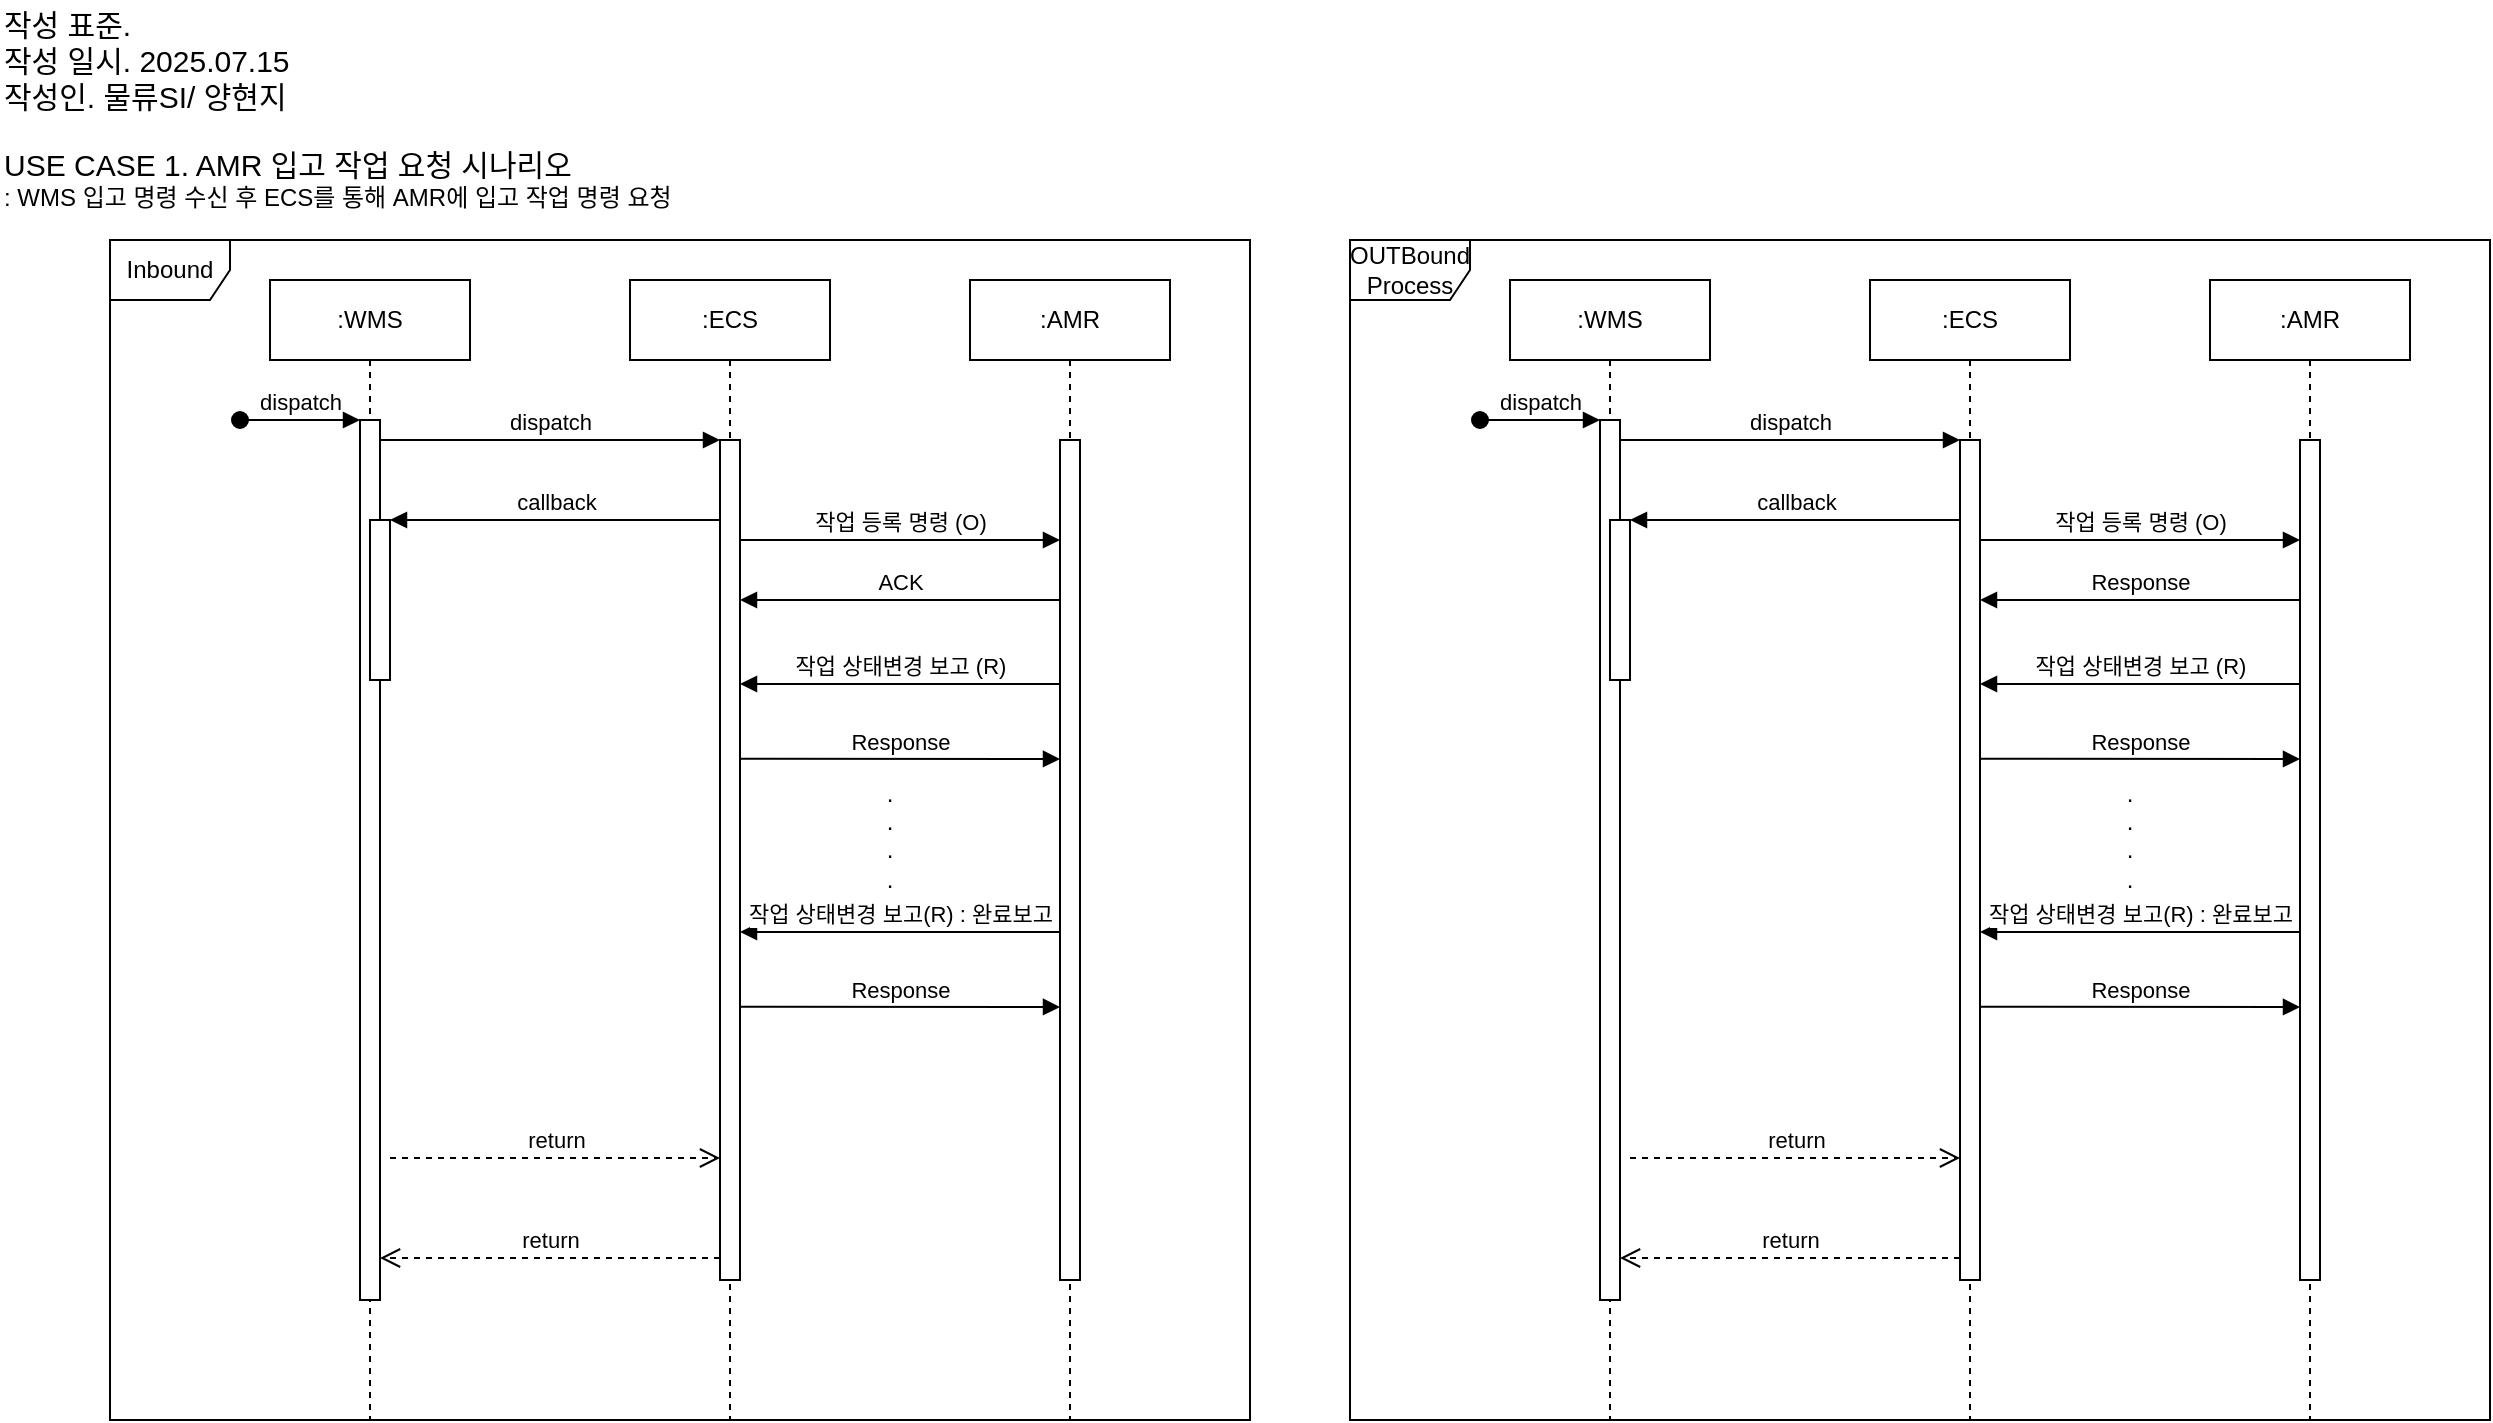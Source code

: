 <mxfile version="28.0.4">
  <diagram name="Page-1" id="2YBvvXClWsGukQMizWep">
    <mxGraphModel dx="1078" dy="618" grid="1" gridSize="10" guides="1" tooltips="1" connect="1" arrows="1" fold="1" page="1" pageScale="1" pageWidth="850" pageHeight="1100" math="0" shadow="0">
      <root>
        <mxCell id="0" />
        <mxCell id="1" parent="0" />
        <mxCell id="aM9ryv3xv72pqoxQDRHE-1" value=":WMS" style="shape=umlLifeline;perimeter=lifelinePerimeter;whiteSpace=wrap;html=1;container=0;dropTarget=0;collapsible=0;recursiveResize=0;outlineConnect=0;portConstraint=eastwest;newEdgeStyle={&quot;edgeStyle&quot;:&quot;elbowEdgeStyle&quot;,&quot;elbow&quot;:&quot;vertical&quot;,&quot;curved&quot;:0,&quot;rounded&quot;:0};" parent="1" vertex="1">
          <mxGeometry x="140" y="140" width="100" height="570" as="geometry" />
        </mxCell>
        <mxCell id="aM9ryv3xv72pqoxQDRHE-2" value="" style="html=1;points=[];perimeter=orthogonalPerimeter;outlineConnect=0;targetShapes=umlLifeline;portConstraint=eastwest;newEdgeStyle={&quot;edgeStyle&quot;:&quot;elbowEdgeStyle&quot;,&quot;elbow&quot;:&quot;vertical&quot;,&quot;curved&quot;:0,&quot;rounded&quot;:0};" parent="aM9ryv3xv72pqoxQDRHE-1" vertex="1">
          <mxGeometry x="45" y="70" width="10" height="440" as="geometry" />
        </mxCell>
        <mxCell id="aM9ryv3xv72pqoxQDRHE-3" value="dispatch" style="html=1;verticalAlign=bottom;startArrow=oval;endArrow=block;startSize=8;edgeStyle=elbowEdgeStyle;elbow=vertical;curved=0;rounded=0;" parent="aM9ryv3xv72pqoxQDRHE-1" target="aM9ryv3xv72pqoxQDRHE-2" edge="1">
          <mxGeometry relative="1" as="geometry">
            <mxPoint x="-15" y="70" as="sourcePoint" />
          </mxGeometry>
        </mxCell>
        <mxCell id="aM9ryv3xv72pqoxQDRHE-4" value="" style="html=1;points=[];perimeter=orthogonalPerimeter;outlineConnect=0;targetShapes=umlLifeline;portConstraint=eastwest;newEdgeStyle={&quot;edgeStyle&quot;:&quot;elbowEdgeStyle&quot;,&quot;elbow&quot;:&quot;vertical&quot;,&quot;curved&quot;:0,&quot;rounded&quot;:0};" parent="aM9ryv3xv72pqoxQDRHE-1" vertex="1">
          <mxGeometry x="50" y="120" width="10" height="80" as="geometry" />
        </mxCell>
        <mxCell id="aM9ryv3xv72pqoxQDRHE-5" value=":ECS" style="shape=umlLifeline;perimeter=lifelinePerimeter;whiteSpace=wrap;html=1;container=0;dropTarget=0;collapsible=0;recursiveResize=0;outlineConnect=0;portConstraint=eastwest;newEdgeStyle={&quot;edgeStyle&quot;:&quot;elbowEdgeStyle&quot;,&quot;elbow&quot;:&quot;vertical&quot;,&quot;curved&quot;:0,&quot;rounded&quot;:0};" parent="1" vertex="1">
          <mxGeometry x="320" y="140" width="100" height="570" as="geometry" />
        </mxCell>
        <mxCell id="aM9ryv3xv72pqoxQDRHE-6" value="" style="html=1;points=[];perimeter=orthogonalPerimeter;outlineConnect=0;targetShapes=umlLifeline;portConstraint=eastwest;newEdgeStyle={&quot;edgeStyle&quot;:&quot;elbowEdgeStyle&quot;,&quot;elbow&quot;:&quot;vertical&quot;,&quot;curved&quot;:0,&quot;rounded&quot;:0};" parent="aM9ryv3xv72pqoxQDRHE-5" vertex="1">
          <mxGeometry x="45" y="80" width="10" height="420" as="geometry" />
        </mxCell>
        <mxCell id="aM9ryv3xv72pqoxQDRHE-7" value="dispatch" style="html=1;verticalAlign=bottom;endArrow=block;edgeStyle=elbowEdgeStyle;elbow=vertical;curved=0;rounded=0;" parent="1" source="aM9ryv3xv72pqoxQDRHE-2" target="aM9ryv3xv72pqoxQDRHE-6" edge="1">
          <mxGeometry relative="1" as="geometry">
            <mxPoint x="295" y="230" as="sourcePoint" />
            <Array as="points">
              <mxPoint x="280" y="220" />
            </Array>
          </mxGeometry>
        </mxCell>
        <mxCell id="aM9ryv3xv72pqoxQDRHE-8" value="return" style="html=1;verticalAlign=bottom;endArrow=open;dashed=1;endSize=8;edgeStyle=elbowEdgeStyle;elbow=vertical;curved=0;rounded=0;" parent="1" edge="1">
          <mxGeometry relative="1" as="geometry">
            <mxPoint x="195" y="629" as="targetPoint" />
            <Array as="points">
              <mxPoint x="290" y="629" />
            </Array>
            <mxPoint x="365" y="629" as="sourcePoint" />
          </mxGeometry>
        </mxCell>
        <mxCell id="aM9ryv3xv72pqoxQDRHE-9" value="callback" style="html=1;verticalAlign=bottom;endArrow=block;edgeStyle=elbowEdgeStyle;elbow=vertical;curved=0;rounded=0;" parent="1" source="aM9ryv3xv72pqoxQDRHE-6" target="aM9ryv3xv72pqoxQDRHE-4" edge="1">
          <mxGeometry relative="1" as="geometry">
            <mxPoint x="275" y="260" as="sourcePoint" />
            <Array as="points">
              <mxPoint x="290" y="260" />
            </Array>
          </mxGeometry>
        </mxCell>
        <mxCell id="aM9ryv3xv72pqoxQDRHE-10" value="return" style="html=1;verticalAlign=bottom;endArrow=open;dashed=1;endSize=8;edgeStyle=elbowEdgeStyle;elbow=vertical;curved=0;rounded=0;" parent="1" edge="1">
          <mxGeometry relative="1" as="geometry">
            <mxPoint x="365" y="579" as="targetPoint" />
            <Array as="points">
              <mxPoint x="280" y="579" />
            </Array>
            <mxPoint x="200" y="579" as="sourcePoint" />
          </mxGeometry>
        </mxCell>
        <mxCell id="IH7ZDO6dK_49iUQYEOAa-1" value=":AMR" style="shape=umlLifeline;perimeter=lifelinePerimeter;whiteSpace=wrap;html=1;container=0;dropTarget=0;collapsible=0;recursiveResize=0;outlineConnect=0;portConstraint=eastwest;newEdgeStyle={&quot;edgeStyle&quot;:&quot;elbowEdgeStyle&quot;,&quot;elbow&quot;:&quot;vertical&quot;,&quot;curved&quot;:0,&quot;rounded&quot;:0};" parent="1" vertex="1">
          <mxGeometry x="490" y="140" width="100" height="570" as="geometry" />
        </mxCell>
        <mxCell id="IH7ZDO6dK_49iUQYEOAa-2" value="" style="html=1;points=[];perimeter=orthogonalPerimeter;outlineConnect=0;targetShapes=umlLifeline;portConstraint=eastwest;newEdgeStyle={&quot;edgeStyle&quot;:&quot;elbowEdgeStyle&quot;,&quot;elbow&quot;:&quot;vertical&quot;,&quot;curved&quot;:0,&quot;rounded&quot;:0};" parent="IH7ZDO6dK_49iUQYEOAa-1" vertex="1">
          <mxGeometry x="45" y="80" width="10" height="420" as="geometry" />
        </mxCell>
        <mxCell id="IH7ZDO6dK_49iUQYEOAa-10" value="&lt;font style=&quot;font-size: 15px;&quot;&gt;USE CASE 1. AMR 입고 작업 요청 시나리오&lt;/font&gt;&lt;div&gt;: WMS 입고 명령 수신 후 ECS를 통해 AMR에 입고 작업 명령 요청&lt;/div&gt;" style="text;html=1;align=left;verticalAlign=middle;whiteSpace=wrap;rounded=0;" parent="1" vertex="1">
          <mxGeometry x="5" y="60" width="420" height="60" as="geometry" />
        </mxCell>
        <mxCell id="IH7ZDO6dK_49iUQYEOAa-11" value="&lt;span style=&quot;font-size: 15px;&quot;&gt;작성 표준.&amp;nbsp;&lt;/span&gt;&lt;div&gt;&lt;span style=&quot;font-size: 15px;&quot;&gt;작성 일시. 2025.07.15&lt;/span&gt;&lt;/div&gt;&lt;div&gt;&lt;span style=&quot;font-size: 15px;&quot;&gt;작성인. 물류SI/ 양현지&lt;/span&gt;&lt;/div&gt;" style="text;html=1;align=left;verticalAlign=middle;whiteSpace=wrap;rounded=0;" parent="1" vertex="1">
          <mxGeometry x="5" width="420" height="60" as="geometry" />
        </mxCell>
        <mxCell id="IH7ZDO6dK_49iUQYEOAa-13" value="Inbound" style="shape=umlFrame;whiteSpace=wrap;html=1;pointerEvents=0;" parent="1" vertex="1">
          <mxGeometry x="60" y="120" width="570" height="590" as="geometry" />
        </mxCell>
        <mxCell id="IH7ZDO6dK_49iUQYEOAa-14" value="작업 등록 명령 (O)" style="html=1;verticalAlign=bottom;endArrow=block;edgeStyle=elbowEdgeStyle;elbow=vertical;curved=0;rounded=0;" parent="1" source="aM9ryv3xv72pqoxQDRHE-6" target="IH7ZDO6dK_49iUQYEOAa-2" edge="1">
          <mxGeometry relative="1" as="geometry">
            <mxPoint x="370" y="270" as="sourcePoint" />
            <Array as="points">
              <mxPoint x="455" y="270" />
            </Array>
            <mxPoint x="500" y="270" as="targetPoint" />
          </mxGeometry>
        </mxCell>
        <mxCell id="IH7ZDO6dK_49iUQYEOAa-15" value="ACK" style="html=1;verticalAlign=bottom;endArrow=block;edgeStyle=elbowEdgeStyle;elbow=vertical;curved=0;rounded=0;" parent="1" source="IH7ZDO6dK_49iUQYEOAa-2" target="aM9ryv3xv72pqoxQDRHE-6" edge="1">
          <mxGeometry relative="1" as="geometry">
            <mxPoint x="500" y="260" as="sourcePoint" />
            <Array as="points">
              <mxPoint x="530" y="300" />
            </Array>
            <mxPoint x="660" y="260" as="targetPoint" />
          </mxGeometry>
        </mxCell>
        <mxCell id="IH7ZDO6dK_49iUQYEOAa-17" value="작업 상태변경 보고 (R)" style="html=1;verticalAlign=bottom;endArrow=block;edgeStyle=elbowEdgeStyle;elbow=vertical;curved=0;rounded=0;" parent="1" edge="1">
          <mxGeometry relative="1" as="geometry">
            <mxPoint x="535" y="342" as="sourcePoint" />
            <Array as="points">
              <mxPoint x="530" y="342" />
            </Array>
            <mxPoint x="375" y="342" as="targetPoint" />
          </mxGeometry>
        </mxCell>
        <mxCell id="IH7ZDO6dK_49iUQYEOAa-18" value="Response" style="html=1;verticalAlign=bottom;endArrow=block;edgeStyle=elbowEdgeStyle;elbow=vertical;curved=0;rounded=0;" parent="1" target="IH7ZDO6dK_49iUQYEOAa-2" edge="1">
          <mxGeometry relative="1" as="geometry">
            <mxPoint x="375" y="379.41" as="sourcePoint" />
            <Array as="points" />
            <mxPoint x="720" y="379.41" as="targetPoint" />
          </mxGeometry>
        </mxCell>
        <mxCell id="IH7ZDO6dK_49iUQYEOAa-19" value=".&lt;div&gt;.&lt;/div&gt;&lt;div&gt;.&lt;/div&gt;&lt;div&gt;.&lt;/div&gt;&lt;div&gt;&lt;br&gt;&lt;/div&gt;" style="text;html=1;align=center;verticalAlign=middle;whiteSpace=wrap;rounded=0;" parent="1" vertex="1">
          <mxGeometry x="420" y="410" width="60" height="30" as="geometry" />
        </mxCell>
        <mxCell id="IH7ZDO6dK_49iUQYEOAa-20" value="작업 상태변경 보고(R) : 완료보고" style="html=1;verticalAlign=bottom;endArrow=block;edgeStyle=elbowEdgeStyle;elbow=vertical;curved=0;rounded=0;" parent="1" edge="1">
          <mxGeometry relative="1" as="geometry">
            <mxPoint x="535" y="466" as="sourcePoint" />
            <Array as="points">
              <mxPoint x="530" y="466" />
            </Array>
            <mxPoint x="375" y="466" as="targetPoint" />
          </mxGeometry>
        </mxCell>
        <mxCell id="IH7ZDO6dK_49iUQYEOAa-21" value="Response" style="html=1;verticalAlign=bottom;endArrow=block;edgeStyle=elbowEdgeStyle;elbow=vertical;curved=0;rounded=0;" parent="1" edge="1">
          <mxGeometry relative="1" as="geometry">
            <mxPoint x="375" y="503.41" as="sourcePoint" />
            <Array as="points" />
            <mxPoint x="535" y="504" as="targetPoint" />
          </mxGeometry>
        </mxCell>
        <mxCell id="tQVGiBFU_Dlv3NuEr5qG-1" value="OUTBound Process" style="shape=umlFrame;whiteSpace=wrap;html=1;pointerEvents=0;" parent="1" vertex="1">
          <mxGeometry x="680" y="120" width="570" height="590" as="geometry" />
        </mxCell>
        <mxCell id="tQVGiBFU_Dlv3NuEr5qG-2" value=":WMS" style="shape=umlLifeline;perimeter=lifelinePerimeter;whiteSpace=wrap;html=1;container=0;dropTarget=0;collapsible=0;recursiveResize=0;outlineConnect=0;portConstraint=eastwest;newEdgeStyle={&quot;edgeStyle&quot;:&quot;elbowEdgeStyle&quot;,&quot;elbow&quot;:&quot;vertical&quot;,&quot;curved&quot;:0,&quot;rounded&quot;:0};" parent="1" vertex="1">
          <mxGeometry x="760" y="140" width="100" height="570" as="geometry" />
        </mxCell>
        <mxCell id="tQVGiBFU_Dlv3NuEr5qG-3" value="" style="html=1;points=[];perimeter=orthogonalPerimeter;outlineConnect=0;targetShapes=umlLifeline;portConstraint=eastwest;newEdgeStyle={&quot;edgeStyle&quot;:&quot;elbowEdgeStyle&quot;,&quot;elbow&quot;:&quot;vertical&quot;,&quot;curved&quot;:0,&quot;rounded&quot;:0};" parent="tQVGiBFU_Dlv3NuEr5qG-2" vertex="1">
          <mxGeometry x="45" y="70" width="10" height="440" as="geometry" />
        </mxCell>
        <mxCell id="tQVGiBFU_Dlv3NuEr5qG-4" value="dispatch" style="html=1;verticalAlign=bottom;startArrow=oval;endArrow=block;startSize=8;edgeStyle=elbowEdgeStyle;elbow=vertical;curved=0;rounded=0;" parent="tQVGiBFU_Dlv3NuEr5qG-2" target="tQVGiBFU_Dlv3NuEr5qG-3" edge="1">
          <mxGeometry relative="1" as="geometry">
            <mxPoint x="-15" y="70" as="sourcePoint" />
          </mxGeometry>
        </mxCell>
        <mxCell id="tQVGiBFU_Dlv3NuEr5qG-5" value="" style="html=1;points=[];perimeter=orthogonalPerimeter;outlineConnect=0;targetShapes=umlLifeline;portConstraint=eastwest;newEdgeStyle={&quot;edgeStyle&quot;:&quot;elbowEdgeStyle&quot;,&quot;elbow&quot;:&quot;vertical&quot;,&quot;curved&quot;:0,&quot;rounded&quot;:0};" parent="tQVGiBFU_Dlv3NuEr5qG-2" vertex="1">
          <mxGeometry x="50" y="120" width="10" height="80" as="geometry" />
        </mxCell>
        <mxCell id="tQVGiBFU_Dlv3NuEr5qG-6" value=":ECS" style="shape=umlLifeline;perimeter=lifelinePerimeter;whiteSpace=wrap;html=1;container=0;dropTarget=0;collapsible=0;recursiveResize=0;outlineConnect=0;portConstraint=eastwest;newEdgeStyle={&quot;edgeStyle&quot;:&quot;elbowEdgeStyle&quot;,&quot;elbow&quot;:&quot;vertical&quot;,&quot;curved&quot;:0,&quot;rounded&quot;:0};" parent="1" vertex="1">
          <mxGeometry x="940" y="140" width="100" height="570" as="geometry" />
        </mxCell>
        <mxCell id="tQVGiBFU_Dlv3NuEr5qG-7" value="" style="html=1;points=[];perimeter=orthogonalPerimeter;outlineConnect=0;targetShapes=umlLifeline;portConstraint=eastwest;newEdgeStyle={&quot;edgeStyle&quot;:&quot;elbowEdgeStyle&quot;,&quot;elbow&quot;:&quot;vertical&quot;,&quot;curved&quot;:0,&quot;rounded&quot;:0};" parent="tQVGiBFU_Dlv3NuEr5qG-6" vertex="1">
          <mxGeometry x="45" y="80" width="10" height="420" as="geometry" />
        </mxCell>
        <mxCell id="tQVGiBFU_Dlv3NuEr5qG-8" value="dispatch" style="html=1;verticalAlign=bottom;endArrow=block;edgeStyle=elbowEdgeStyle;elbow=vertical;curved=0;rounded=0;" parent="1" source="tQVGiBFU_Dlv3NuEr5qG-3" target="tQVGiBFU_Dlv3NuEr5qG-7" edge="1">
          <mxGeometry relative="1" as="geometry">
            <mxPoint x="915" y="230" as="sourcePoint" />
            <Array as="points">
              <mxPoint x="900" y="220" />
            </Array>
          </mxGeometry>
        </mxCell>
        <mxCell id="tQVGiBFU_Dlv3NuEr5qG-9" value="return" style="html=1;verticalAlign=bottom;endArrow=open;dashed=1;endSize=8;edgeStyle=elbowEdgeStyle;elbow=vertical;curved=0;rounded=0;" parent="1" edge="1">
          <mxGeometry relative="1" as="geometry">
            <mxPoint x="815" y="629" as="targetPoint" />
            <Array as="points">
              <mxPoint x="910" y="629" />
            </Array>
            <mxPoint x="985" y="629" as="sourcePoint" />
          </mxGeometry>
        </mxCell>
        <mxCell id="tQVGiBFU_Dlv3NuEr5qG-10" value="callback" style="html=1;verticalAlign=bottom;endArrow=block;edgeStyle=elbowEdgeStyle;elbow=vertical;curved=0;rounded=0;" parent="1" source="tQVGiBFU_Dlv3NuEr5qG-7" target="tQVGiBFU_Dlv3NuEr5qG-5" edge="1">
          <mxGeometry relative="1" as="geometry">
            <mxPoint x="895" y="260" as="sourcePoint" />
            <Array as="points">
              <mxPoint x="910" y="260" />
            </Array>
          </mxGeometry>
        </mxCell>
        <mxCell id="tQVGiBFU_Dlv3NuEr5qG-11" value="return" style="html=1;verticalAlign=bottom;endArrow=open;dashed=1;endSize=8;edgeStyle=elbowEdgeStyle;elbow=vertical;curved=0;rounded=0;" parent="1" edge="1">
          <mxGeometry relative="1" as="geometry">
            <mxPoint x="985" y="579" as="targetPoint" />
            <Array as="points">
              <mxPoint x="900" y="579" />
            </Array>
            <mxPoint x="820" y="579" as="sourcePoint" />
          </mxGeometry>
        </mxCell>
        <mxCell id="tQVGiBFU_Dlv3NuEr5qG-12" value=":AMR" style="shape=umlLifeline;perimeter=lifelinePerimeter;whiteSpace=wrap;html=1;container=0;dropTarget=0;collapsible=0;recursiveResize=0;outlineConnect=0;portConstraint=eastwest;newEdgeStyle={&quot;edgeStyle&quot;:&quot;elbowEdgeStyle&quot;,&quot;elbow&quot;:&quot;vertical&quot;,&quot;curved&quot;:0,&quot;rounded&quot;:0};" parent="1" vertex="1">
          <mxGeometry x="1110" y="140" width="100" height="570" as="geometry" />
        </mxCell>
        <mxCell id="tQVGiBFU_Dlv3NuEr5qG-13" value="" style="html=1;points=[];perimeter=orthogonalPerimeter;outlineConnect=0;targetShapes=umlLifeline;portConstraint=eastwest;newEdgeStyle={&quot;edgeStyle&quot;:&quot;elbowEdgeStyle&quot;,&quot;elbow&quot;:&quot;vertical&quot;,&quot;curved&quot;:0,&quot;rounded&quot;:0};" parent="tQVGiBFU_Dlv3NuEr5qG-12" vertex="1">
          <mxGeometry x="45" y="80" width="10" height="420" as="geometry" />
        </mxCell>
        <mxCell id="tQVGiBFU_Dlv3NuEr5qG-14" value="작업 등록 명령 (O)" style="html=1;verticalAlign=bottom;endArrow=block;edgeStyle=elbowEdgeStyle;elbow=vertical;curved=0;rounded=0;" parent="1" source="tQVGiBFU_Dlv3NuEr5qG-7" target="tQVGiBFU_Dlv3NuEr5qG-13" edge="1">
          <mxGeometry relative="1" as="geometry">
            <mxPoint x="990" y="270" as="sourcePoint" />
            <Array as="points">
              <mxPoint x="1075" y="270" />
            </Array>
            <mxPoint x="1120" y="270" as="targetPoint" />
          </mxGeometry>
        </mxCell>
        <mxCell id="tQVGiBFU_Dlv3NuEr5qG-15" value="Response" style="html=1;verticalAlign=bottom;endArrow=block;edgeStyle=elbowEdgeStyle;elbow=vertical;curved=0;rounded=0;" parent="1" source="tQVGiBFU_Dlv3NuEr5qG-13" target="tQVGiBFU_Dlv3NuEr5qG-7" edge="1">
          <mxGeometry relative="1" as="geometry">
            <mxPoint x="1120" y="260" as="sourcePoint" />
            <Array as="points">
              <mxPoint x="1150" y="300" />
            </Array>
            <mxPoint x="1280" y="260" as="targetPoint" />
          </mxGeometry>
        </mxCell>
        <mxCell id="tQVGiBFU_Dlv3NuEr5qG-16" value="작업 상태변경 보고 (R)" style="html=1;verticalAlign=bottom;endArrow=block;edgeStyle=elbowEdgeStyle;elbow=vertical;curved=0;rounded=0;" parent="1" edge="1">
          <mxGeometry relative="1" as="geometry">
            <mxPoint x="1155" y="342" as="sourcePoint" />
            <Array as="points">
              <mxPoint x="1150" y="342" />
            </Array>
            <mxPoint x="995" y="342" as="targetPoint" />
          </mxGeometry>
        </mxCell>
        <mxCell id="tQVGiBFU_Dlv3NuEr5qG-17" value="Response" style="html=1;verticalAlign=bottom;endArrow=block;edgeStyle=elbowEdgeStyle;elbow=vertical;curved=0;rounded=0;" parent="1" target="tQVGiBFU_Dlv3NuEr5qG-13" edge="1">
          <mxGeometry relative="1" as="geometry">
            <mxPoint x="995" y="379.41" as="sourcePoint" />
            <Array as="points" />
            <mxPoint x="1340" y="379.41" as="targetPoint" />
          </mxGeometry>
        </mxCell>
        <mxCell id="tQVGiBFU_Dlv3NuEr5qG-18" value=".&lt;div&gt;.&lt;/div&gt;&lt;div&gt;.&lt;/div&gt;&lt;div&gt;.&lt;/div&gt;&lt;div&gt;&lt;br&gt;&lt;/div&gt;" style="text;html=1;align=center;verticalAlign=middle;whiteSpace=wrap;rounded=0;" parent="1" vertex="1">
          <mxGeometry x="1040" y="410" width="60" height="30" as="geometry" />
        </mxCell>
        <mxCell id="tQVGiBFU_Dlv3NuEr5qG-19" value="작업 상태변경 보고(R) : 완료보고" style="html=1;verticalAlign=bottom;endArrow=block;edgeStyle=elbowEdgeStyle;elbow=vertical;curved=0;rounded=0;" parent="1" edge="1">
          <mxGeometry relative="1" as="geometry">
            <mxPoint x="1155" y="466" as="sourcePoint" />
            <Array as="points">
              <mxPoint x="1150" y="466" />
            </Array>
            <mxPoint x="995" y="466" as="targetPoint" />
          </mxGeometry>
        </mxCell>
        <mxCell id="tQVGiBFU_Dlv3NuEr5qG-20" value="Response" style="html=1;verticalAlign=bottom;endArrow=block;edgeStyle=elbowEdgeStyle;elbow=vertical;curved=0;rounded=0;" parent="1" edge="1">
          <mxGeometry relative="1" as="geometry">
            <mxPoint x="995" y="503.41" as="sourcePoint" />
            <Array as="points" />
            <mxPoint x="1155" y="504" as="targetPoint" />
          </mxGeometry>
        </mxCell>
      </root>
    </mxGraphModel>
  </diagram>
</mxfile>
